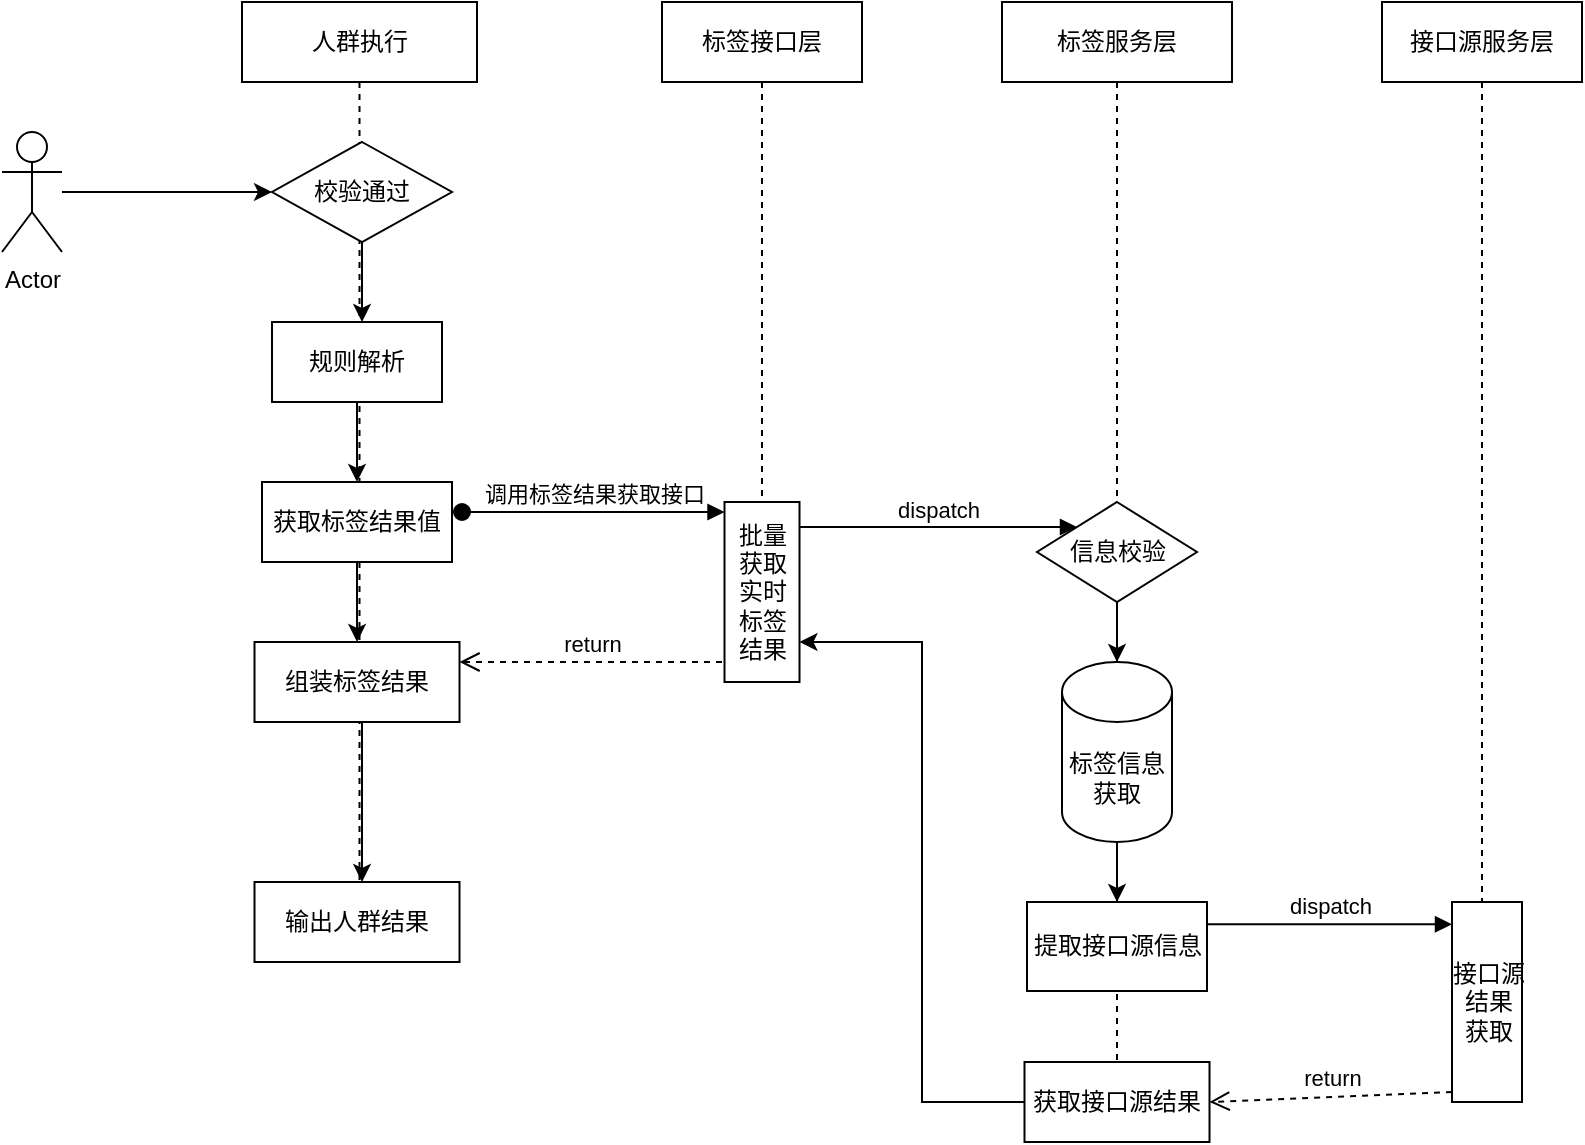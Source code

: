 <mxfile version="28.2.5">
  <diagram name="第 1 页" id="YtEtaBPnAqlrEqAmn6-p">
    <mxGraphModel dx="1018" dy="655" grid="1" gridSize="10" guides="1" tooltips="1" connect="1" arrows="1" fold="1" page="1" pageScale="1" pageWidth="827" pageHeight="1169" math="0" shadow="0">
      <root>
        <mxCell id="0" />
        <mxCell id="1" parent="0" />
        <mxCell id="FtnBUCDx0wFN6M4704JU-12" value="" style="edgeStyle=orthogonalEdgeStyle;rounded=0;orthogonalLoop=1;jettySize=auto;html=1;" parent="1" source="FtnBUCDx0wFN6M4704JU-1" target="FtnBUCDx0wFN6M4704JU-11" edge="1">
          <mxGeometry relative="1" as="geometry" />
        </mxCell>
        <mxCell id="FtnBUCDx0wFN6M4704JU-1" value="Actor" style="shape=umlActor;verticalLabelPosition=bottom;verticalAlign=top;html=1;outlineConnect=0;" parent="1" vertex="1">
          <mxGeometry x="60" y="135" width="30" height="60" as="geometry" />
        </mxCell>
        <mxCell id="FtnBUCDx0wFN6M4704JU-7" value="人群执行" style="shape=umlLifeline;whiteSpace=wrap;html=1;container=1;dropTarget=0;collapsible=0;recursiveResize=0;outlineConnect=0;portConstraint=eastwest;newEdgeStyle={&quot;curved&quot;:0,&quot;rounded&quot;:0};points=[[0,0,0,0,5],[0,1,0,0,-5],[1,0,0,0,5],[1,1,0,0,-5]];perimeter=rectanglePerimeter;targetShapes=umlLifeline;participant=label;" parent="1" vertex="1">
          <mxGeometry x="180" y="70" width="117.5" height="480" as="geometry" />
        </mxCell>
        <mxCell id="FtnBUCDx0wFN6M4704JU-25" value="" style="edgeStyle=orthogonalEdgeStyle;rounded=0;orthogonalLoop=1;jettySize=auto;html=1;" parent="FtnBUCDx0wFN6M4704JU-7" source="FtnBUCDx0wFN6M4704JU-22" target="FtnBUCDx0wFN6M4704JU-24" edge="1">
          <mxGeometry relative="1" as="geometry" />
        </mxCell>
        <mxCell id="FtnBUCDx0wFN6M4704JU-22" value="规则解析" style="whiteSpace=wrap;html=1;" parent="FtnBUCDx0wFN6M4704JU-7" vertex="1">
          <mxGeometry x="15" y="160" width="85" height="40" as="geometry" />
        </mxCell>
        <mxCell id="FtnBUCDx0wFN6M4704JU-33" value="" style="edgeStyle=orthogonalEdgeStyle;rounded=0;orthogonalLoop=1;jettySize=auto;html=1;" parent="FtnBUCDx0wFN6M4704JU-7" source="FtnBUCDx0wFN6M4704JU-24" target="FtnBUCDx0wFN6M4704JU-32" edge="1">
          <mxGeometry relative="1" as="geometry" />
        </mxCell>
        <mxCell id="FtnBUCDx0wFN6M4704JU-24" value="获取标签结果值" style="whiteSpace=wrap;html=1;" parent="FtnBUCDx0wFN6M4704JU-7" vertex="1">
          <mxGeometry x="10" y="240" width="95" height="40" as="geometry" />
        </mxCell>
        <mxCell id="FtnBUCDx0wFN6M4704JU-35" value="" style="edgeStyle=orthogonalEdgeStyle;rounded=0;orthogonalLoop=1;jettySize=auto;html=1;" parent="FtnBUCDx0wFN6M4704JU-7" source="FtnBUCDx0wFN6M4704JU-32" target="FtnBUCDx0wFN6M4704JU-34" edge="1">
          <mxGeometry relative="1" as="geometry">
            <Array as="points">
              <mxPoint x="60" y="400" />
              <mxPoint x="60" y="400" />
            </Array>
          </mxGeometry>
        </mxCell>
        <mxCell id="FtnBUCDx0wFN6M4704JU-32" value="组装标签结果" style="whiteSpace=wrap;html=1;" parent="FtnBUCDx0wFN6M4704JU-7" vertex="1">
          <mxGeometry x="6.25" y="320" width="102.5" height="40" as="geometry" />
        </mxCell>
        <mxCell id="FtnBUCDx0wFN6M4704JU-34" value="输出人群结果" style="whiteSpace=wrap;html=1;" parent="FtnBUCDx0wFN6M4704JU-7" vertex="1">
          <mxGeometry x="6.25" y="440" width="102.5" height="40" as="geometry" />
        </mxCell>
        <mxCell id="FtnBUCDx0wFN6M4704JU-23" value="" style="edgeStyle=orthogonalEdgeStyle;rounded=0;orthogonalLoop=1;jettySize=auto;html=1;" parent="1" source="FtnBUCDx0wFN6M4704JU-11" target="FtnBUCDx0wFN6M4704JU-22" edge="1">
          <mxGeometry relative="1" as="geometry">
            <Array as="points">
              <mxPoint x="240" y="220" />
              <mxPoint x="240" y="220" />
            </Array>
          </mxGeometry>
        </mxCell>
        <mxCell id="FtnBUCDx0wFN6M4704JU-11" value="校验通过" style="rhombus;whiteSpace=wrap;html=1;" parent="1" vertex="1">
          <mxGeometry x="195" y="140" width="90" height="50" as="geometry" />
        </mxCell>
        <mxCell id="FtnBUCDx0wFN6M4704JU-26" value="标签接口层" style="shape=umlLifeline;perimeter=lifelinePerimeter;whiteSpace=wrap;html=1;container=1;dropTarget=0;collapsible=0;recursiveResize=0;outlineConnect=0;portConstraint=eastwest;newEdgeStyle={&quot;curved&quot;:0,&quot;rounded&quot;:0};" parent="1" vertex="1">
          <mxGeometry x="390" y="70" width="100" height="340" as="geometry" />
        </mxCell>
        <mxCell id="FtnBUCDx0wFN6M4704JU-27" value="批量&lt;div&gt;获取&lt;/div&gt;&lt;div&gt;实时&lt;/div&gt;&lt;div&gt;标签&lt;/div&gt;&lt;div&gt;结果&lt;/div&gt;" style="html=1;points=[[0,0,0,0,5],[0,1,0,0,-5],[1,0,0,0,5],[1,1,0,0,-5]];perimeter=orthogonalPerimeter;outlineConnect=0;targetShapes=umlLifeline;portConstraint=eastwest;newEdgeStyle={&quot;curved&quot;:0,&quot;rounded&quot;:0};" parent="FtnBUCDx0wFN6M4704JU-26" vertex="1">
          <mxGeometry x="31.25" y="250" width="37.5" height="90" as="geometry" />
        </mxCell>
        <mxCell id="FtnBUCDx0wFN6M4704JU-28" value="调用标签结果获取接口" style="html=1;verticalAlign=bottom;startArrow=oval;endArrow=block;startSize=8;curved=0;rounded=0;entryX=0;entryY=0;entryDx=0;entryDy=5;" parent="1" target="FtnBUCDx0wFN6M4704JU-27" edge="1">
          <mxGeometry relative="1" as="geometry">
            <mxPoint x="290" y="325" as="sourcePoint" />
          </mxGeometry>
        </mxCell>
        <mxCell id="FtnBUCDx0wFN6M4704JU-30" value="标签服务层" style="shape=umlLifeline;perimeter=lifelinePerimeter;whiteSpace=wrap;html=1;container=1;dropTarget=0;collapsible=0;recursiveResize=0;outlineConnect=0;portConstraint=eastwest;newEdgeStyle={&quot;curved&quot;:0,&quot;rounded&quot;:0};" parent="1" vertex="1">
          <mxGeometry x="560" y="70" width="115" height="570" as="geometry" />
        </mxCell>
        <mxCell id="FtnBUCDx0wFN6M4704JU-40" value="提取接口源信息" style="whiteSpace=wrap;html=1;" parent="FtnBUCDx0wFN6M4704JU-30" vertex="1">
          <mxGeometry x="12.5" y="450" width="90" height="44.5" as="geometry" />
        </mxCell>
        <mxCell id="FtnBUCDx0wFN6M4704JU-43" value="获取接口源结果" style="whiteSpace=wrap;html=1;" parent="FtnBUCDx0wFN6M4704JU-30" vertex="1">
          <mxGeometry x="11.25" y="530" width="92.5" height="40" as="geometry" />
        </mxCell>
        <mxCell id="FtnBUCDx0wFN6M4704JU-31" value="return" style="html=1;verticalAlign=bottom;endArrow=open;dashed=1;endSize=8;curved=0;rounded=0;entryX=1;entryY=0.25;entryDx=0;entryDy=0;" parent="1" target="FtnBUCDx0wFN6M4704JU-32" edge="1">
          <mxGeometry relative="1" as="geometry">
            <mxPoint x="420" y="400" as="sourcePoint" />
            <mxPoint x="340" y="400" as="targetPoint" />
            <Array as="points">
              <mxPoint x="360" y="400" />
            </Array>
          </mxGeometry>
        </mxCell>
        <mxCell id="FtnBUCDx0wFN6M4704JU-39" value="" style="edgeStyle=orthogonalEdgeStyle;rounded=0;orthogonalLoop=1;jettySize=auto;html=1;" parent="1" source="FtnBUCDx0wFN6M4704JU-36" target="FtnBUCDx0wFN6M4704JU-38" edge="1">
          <mxGeometry relative="1" as="geometry" />
        </mxCell>
        <mxCell id="FtnBUCDx0wFN6M4704JU-36" value="信息校验" style="rhombus;whiteSpace=wrap;html=1;" parent="1" vertex="1">
          <mxGeometry x="577.5" y="320" width="80" height="50" as="geometry" />
        </mxCell>
        <mxCell id="FtnBUCDx0wFN6M4704JU-37" value="dispatch" style="html=1;verticalAlign=bottom;endArrow=block;curved=0;rounded=0;entryX=0;entryY=0;entryDx=0;entryDy=0;" parent="1" source="FtnBUCDx0wFN6M4704JU-27" target="FtnBUCDx0wFN6M4704JU-36" edge="1">
          <mxGeometry width="80" relative="1" as="geometry">
            <mxPoint x="460" y="320" as="sourcePoint" />
            <mxPoint x="540" y="320" as="targetPoint" />
          </mxGeometry>
        </mxCell>
        <mxCell id="FtnBUCDx0wFN6M4704JU-41" value="" style="edgeStyle=orthogonalEdgeStyle;rounded=0;orthogonalLoop=1;jettySize=auto;html=1;" parent="1" source="FtnBUCDx0wFN6M4704JU-38" target="FtnBUCDx0wFN6M4704JU-40" edge="1">
          <mxGeometry relative="1" as="geometry" />
        </mxCell>
        <mxCell id="FtnBUCDx0wFN6M4704JU-38" value="标签信息获取" style="shape=cylinder3;whiteSpace=wrap;html=1;boundedLbl=1;backgroundOutline=1;size=15;" parent="1" vertex="1">
          <mxGeometry x="590" y="400" width="55" height="90" as="geometry" />
        </mxCell>
        <mxCell id="FtnBUCDx0wFN6M4704JU-42" value="接口源服务层" style="shape=umlLifeline;perimeter=lifelinePerimeter;whiteSpace=wrap;html=1;container=1;dropTarget=0;collapsible=0;recursiveResize=0;outlineConnect=0;portConstraint=eastwest;newEdgeStyle={&quot;curved&quot;:0,&quot;rounded&quot;:0};" parent="1" vertex="1">
          <mxGeometry x="750" y="70" width="100" height="550" as="geometry" />
        </mxCell>
        <mxCell id="dyKsvpht1nyQQgV7t1vl-1" value="接口源&lt;div&gt;结果&lt;/div&gt;&lt;div&gt;获取&lt;/div&gt;" style="html=1;points=[[0,0,0,0,5],[0,1,0,0,-5],[1,0,0,0,5],[1,1,0,0,-5]];perimeter=orthogonalPerimeter;outlineConnect=0;targetShapes=umlLifeline;portConstraint=eastwest;newEdgeStyle={&quot;curved&quot;:0,&quot;rounded&quot;:0};" vertex="1" parent="FtnBUCDx0wFN6M4704JU-42">
          <mxGeometry x="35" y="450" width="35" height="100" as="geometry" />
        </mxCell>
        <mxCell id="dyKsvpht1nyQQgV7t1vl-2" value="dispatch" style="html=1;verticalAlign=bottom;endArrow=block;curved=0;rounded=0;exitX=1;exitY=0.25;exitDx=0;exitDy=0;" edge="1" target="dyKsvpht1nyQQgV7t1vl-1" parent="1" source="FtnBUCDx0wFN6M4704JU-40">
          <mxGeometry relative="1" as="geometry">
            <mxPoint x="720" y="545" as="sourcePoint" />
          </mxGeometry>
        </mxCell>
        <mxCell id="dyKsvpht1nyQQgV7t1vl-3" value="return" style="html=1;verticalAlign=bottom;endArrow=open;dashed=1;endSize=8;curved=0;rounded=0;exitX=0;exitY=1;exitDx=0;exitDy=-5;entryX=1;entryY=0.5;entryDx=0;entryDy=0;" edge="1" source="dyKsvpht1nyQQgV7t1vl-1" parent="1" target="FtnBUCDx0wFN6M4704JU-43">
          <mxGeometry relative="1" as="geometry">
            <mxPoint x="720" y="615" as="targetPoint" />
          </mxGeometry>
        </mxCell>
        <mxCell id="dyKsvpht1nyQQgV7t1vl-4" style="edgeStyle=orthogonalEdgeStyle;rounded=0;orthogonalLoop=1;jettySize=auto;html=1;" edge="1" parent="1" source="FtnBUCDx0wFN6M4704JU-43" target="FtnBUCDx0wFN6M4704JU-27">
          <mxGeometry relative="1" as="geometry">
            <Array as="points">
              <mxPoint x="520" y="620" />
              <mxPoint x="520" y="390" />
            </Array>
          </mxGeometry>
        </mxCell>
      </root>
    </mxGraphModel>
  </diagram>
</mxfile>
